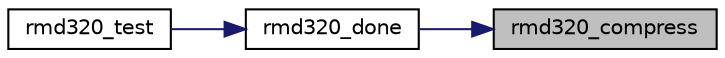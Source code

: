 digraph "rmd320_compress"
{
 // LATEX_PDF_SIZE
  edge [fontname="Helvetica",fontsize="10",labelfontname="Helvetica",labelfontsize="10"];
  node [fontname="Helvetica",fontsize="10",shape=record];
  rankdir="RL";
  Node1 [label="rmd320_compress",height=0.2,width=0.4,color="black", fillcolor="grey75", style="filled", fontcolor="black",tooltip=" "];
  Node1 -> Node2 [dir="back",color="midnightblue",fontsize="10",style="solid",fontname="Helvetica"];
  Node2 [label="rmd320_done",height=0.2,width=0.4,color="black", fillcolor="white", style="filled",URL="$rmd320_8c.html#a7dab0391a8e77bb9c3094088d634ea3a",tooltip="Terminate the hash to get the digest."];
  Node2 -> Node3 [dir="back",color="midnightblue",fontsize="10",style="solid",fontname="Helvetica"];
  Node3 [label="rmd320_test",height=0.2,width=0.4,color="black", fillcolor="white", style="filled",URL="$rmd320_8c.html#ae7fa86511a89154467c5b08feb0a222c",tooltip="Self-test the hash."];
}
